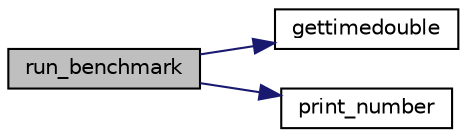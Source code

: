 digraph "run_benchmark"
{
  edge [fontname="Helvetica",fontsize="10",labelfontname="Helvetica",labelfontsize="10"];
  node [fontname="Helvetica",fontsize="10",shape=record];
  rankdir="LR";
  Node8 [label="run_benchmark",height=0.2,width=0.4,color="black", fillcolor="grey75", style="filled", fontcolor="black"];
  Node8 -> Node9 [color="midnightblue",fontsize="10",style="solid",fontname="Helvetica"];
  Node9 [label="gettimedouble",height=0.2,width=0.4,color="black", fillcolor="white", style="filled",URL="$df/df6/bench_8h.html#a41d54487866e6dee2a8ff6542cebf9c6"];
  Node8 -> Node10 [color="midnightblue",fontsize="10",style="solid",fontname="Helvetica"];
  Node10 [label="print_number",height=0.2,width=0.4,color="black", fillcolor="white", style="filled",URL="$df/df6/bench_8h.html#aa394e0046305c3b181f7d7cebf5f7683"];
}
